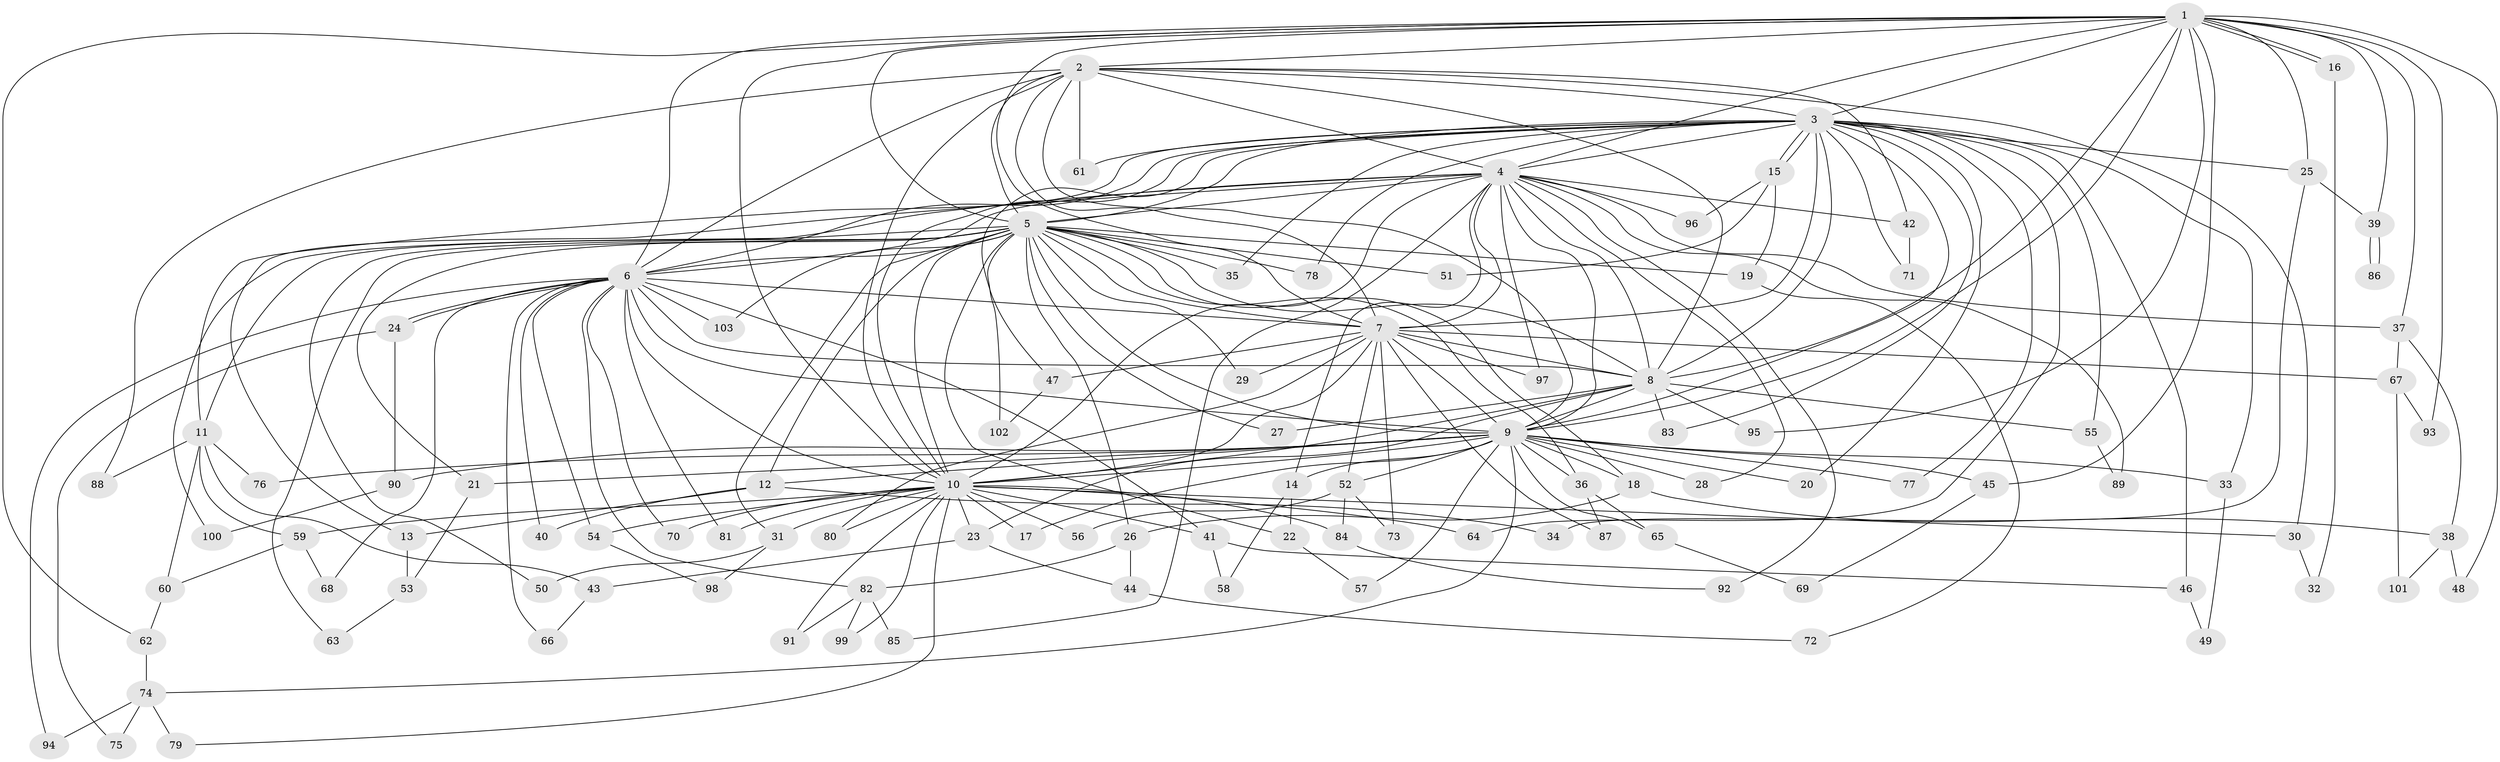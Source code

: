 // Generated by graph-tools (version 1.1) at 2025/11/02/27/25 16:11:00]
// undirected, 103 vertices, 231 edges
graph export_dot {
graph [start="1"]
  node [color=gray90,style=filled];
  1;
  2;
  3;
  4;
  5;
  6;
  7;
  8;
  9;
  10;
  11;
  12;
  13;
  14;
  15;
  16;
  17;
  18;
  19;
  20;
  21;
  22;
  23;
  24;
  25;
  26;
  27;
  28;
  29;
  30;
  31;
  32;
  33;
  34;
  35;
  36;
  37;
  38;
  39;
  40;
  41;
  42;
  43;
  44;
  45;
  46;
  47;
  48;
  49;
  50;
  51;
  52;
  53;
  54;
  55;
  56;
  57;
  58;
  59;
  60;
  61;
  62;
  63;
  64;
  65;
  66;
  67;
  68;
  69;
  70;
  71;
  72;
  73;
  74;
  75;
  76;
  77;
  78;
  79;
  80;
  81;
  82;
  83;
  84;
  85;
  86;
  87;
  88;
  89;
  90;
  91;
  92;
  93;
  94;
  95;
  96;
  97;
  98;
  99;
  100;
  101;
  102;
  103;
  1 -- 2;
  1 -- 3;
  1 -- 4;
  1 -- 5;
  1 -- 6;
  1 -- 7;
  1 -- 8;
  1 -- 9;
  1 -- 10;
  1 -- 16;
  1 -- 16;
  1 -- 25;
  1 -- 37;
  1 -- 39;
  1 -- 45;
  1 -- 48;
  1 -- 62;
  1 -- 93;
  1 -- 95;
  2 -- 3;
  2 -- 4;
  2 -- 5;
  2 -- 6;
  2 -- 7;
  2 -- 8;
  2 -- 9;
  2 -- 10;
  2 -- 30;
  2 -- 42;
  2 -- 61;
  2 -- 88;
  3 -- 4;
  3 -- 5;
  3 -- 6;
  3 -- 7;
  3 -- 8;
  3 -- 9;
  3 -- 10;
  3 -- 11;
  3 -- 15;
  3 -- 15;
  3 -- 20;
  3 -- 25;
  3 -- 33;
  3 -- 35;
  3 -- 46;
  3 -- 47;
  3 -- 55;
  3 -- 61;
  3 -- 64;
  3 -- 71;
  3 -- 77;
  3 -- 78;
  3 -- 83;
  4 -- 5;
  4 -- 6;
  4 -- 7;
  4 -- 8;
  4 -- 9;
  4 -- 10;
  4 -- 13;
  4 -- 14;
  4 -- 28;
  4 -- 37;
  4 -- 42;
  4 -- 50;
  4 -- 85;
  4 -- 89;
  4 -- 92;
  4 -- 96;
  4 -- 97;
  5 -- 6;
  5 -- 7;
  5 -- 8;
  5 -- 9;
  5 -- 10;
  5 -- 11;
  5 -- 12;
  5 -- 18;
  5 -- 19;
  5 -- 21;
  5 -- 22;
  5 -- 26;
  5 -- 27;
  5 -- 29;
  5 -- 31;
  5 -- 35;
  5 -- 36;
  5 -- 51;
  5 -- 63;
  5 -- 78;
  5 -- 100;
  5 -- 102;
  5 -- 103;
  6 -- 7;
  6 -- 8;
  6 -- 9;
  6 -- 10;
  6 -- 24;
  6 -- 24;
  6 -- 40;
  6 -- 41;
  6 -- 54;
  6 -- 66;
  6 -- 68;
  6 -- 70;
  6 -- 81;
  6 -- 82;
  6 -- 94;
  6 -- 103;
  7 -- 8;
  7 -- 9;
  7 -- 10;
  7 -- 29;
  7 -- 47;
  7 -- 52;
  7 -- 67;
  7 -- 73;
  7 -- 80;
  7 -- 87;
  7 -- 97;
  8 -- 9;
  8 -- 10;
  8 -- 23;
  8 -- 27;
  8 -- 55;
  8 -- 83;
  8 -- 95;
  9 -- 10;
  9 -- 12;
  9 -- 14;
  9 -- 17;
  9 -- 18;
  9 -- 20;
  9 -- 21;
  9 -- 28;
  9 -- 33;
  9 -- 36;
  9 -- 45;
  9 -- 52;
  9 -- 57;
  9 -- 65;
  9 -- 74;
  9 -- 76;
  9 -- 77;
  9 -- 90;
  10 -- 17;
  10 -- 23;
  10 -- 30;
  10 -- 31;
  10 -- 41;
  10 -- 54;
  10 -- 56;
  10 -- 59;
  10 -- 64;
  10 -- 70;
  10 -- 79;
  10 -- 80;
  10 -- 81;
  10 -- 84;
  10 -- 91;
  10 -- 99;
  11 -- 43;
  11 -- 59;
  11 -- 60;
  11 -- 76;
  11 -- 88;
  12 -- 13;
  12 -- 34;
  12 -- 40;
  13 -- 53;
  14 -- 22;
  14 -- 58;
  15 -- 19;
  15 -- 51;
  15 -- 96;
  16 -- 32;
  18 -- 26;
  18 -- 38;
  19 -- 72;
  21 -- 53;
  22 -- 57;
  23 -- 43;
  23 -- 44;
  24 -- 75;
  24 -- 90;
  25 -- 34;
  25 -- 39;
  26 -- 44;
  26 -- 82;
  30 -- 32;
  31 -- 50;
  31 -- 98;
  33 -- 49;
  36 -- 65;
  36 -- 87;
  37 -- 38;
  37 -- 67;
  38 -- 48;
  38 -- 101;
  39 -- 86;
  39 -- 86;
  41 -- 46;
  41 -- 58;
  42 -- 71;
  43 -- 66;
  44 -- 72;
  45 -- 69;
  46 -- 49;
  47 -- 102;
  52 -- 56;
  52 -- 73;
  52 -- 84;
  53 -- 63;
  54 -- 98;
  55 -- 89;
  59 -- 60;
  59 -- 68;
  60 -- 62;
  62 -- 74;
  65 -- 69;
  67 -- 93;
  67 -- 101;
  74 -- 75;
  74 -- 79;
  74 -- 94;
  82 -- 85;
  82 -- 91;
  82 -- 99;
  84 -- 92;
  90 -- 100;
}
